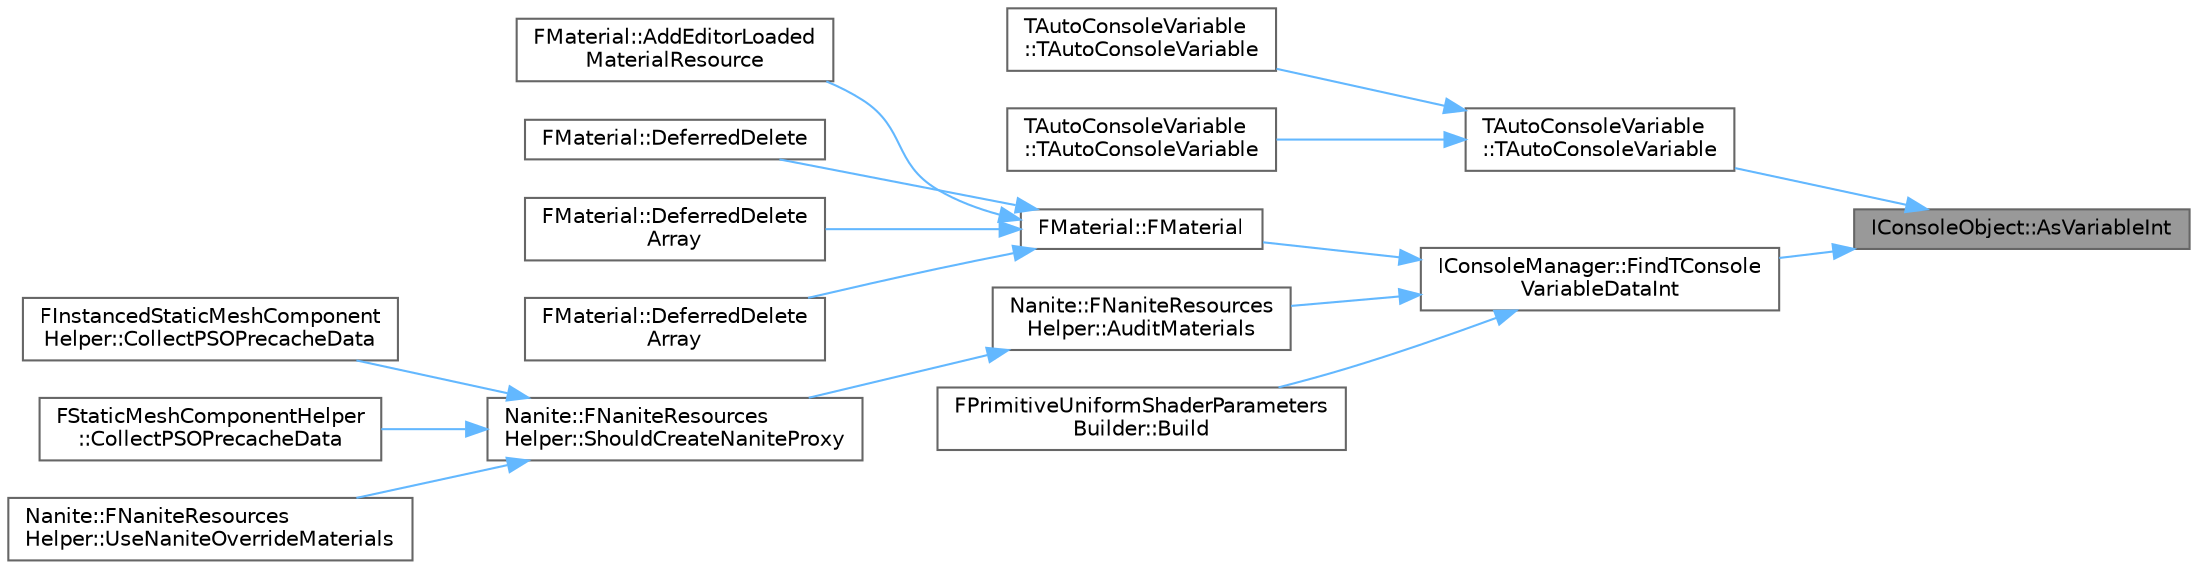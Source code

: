 digraph "IConsoleObject::AsVariableInt"
{
 // INTERACTIVE_SVG=YES
 // LATEX_PDF_SIZE
  bgcolor="transparent";
  edge [fontname=Helvetica,fontsize=10,labelfontname=Helvetica,labelfontsize=10];
  node [fontname=Helvetica,fontsize=10,shape=box,height=0.2,width=0.4];
  rankdir="RL";
  Node1 [id="Node000001",label="IConsoleObject::AsVariableInt",height=0.2,width=0.4,color="gray40", fillcolor="grey60", style="filled", fontcolor="black",tooltip=" "];
  Node1 -> Node2 [id="edge1_Node000001_Node000002",dir="back",color="steelblue1",style="solid",tooltip=" "];
  Node2 [id="Node000002",label="TAutoConsoleVariable\l::TAutoConsoleVariable",height=0.2,width=0.4,color="grey40", fillcolor="white", style="filled",URL="$d7/d07/classTAutoConsoleVariable.html#ad1cf0fdac3a0722b0bb597c26d19bfe0",tooltip=" "];
  Node2 -> Node3 [id="edge2_Node000002_Node000003",dir="back",color="steelblue1",style="solid",tooltip=" "];
  Node3 [id="Node000003",label="TAutoConsoleVariable\l::TAutoConsoleVariable",height=0.2,width=0.4,color="grey40", fillcolor="white", style="filled",URL="$d7/d07/classTAutoConsoleVariable.html#a402063b279f9f3c5fdc2c482c08e93f4",tooltip="Create a float, int or string console variable."];
  Node2 -> Node4 [id="edge3_Node000002_Node000004",dir="back",color="steelblue1",style="solid",tooltip=" "];
  Node4 [id="Node000004",label="TAutoConsoleVariable\l::TAutoConsoleVariable",height=0.2,width=0.4,color="grey40", fillcolor="white", style="filled",URL="$d7/d07/classTAutoConsoleVariable.html#a96830eb37e19e61553295be98b6c5619",tooltip="Create a float, int or string console variable."];
  Node1 -> Node5 [id="edge4_Node000001_Node000005",dir="back",color="steelblue1",style="solid",tooltip=" "];
  Node5 [id="Node000005",label="IConsoleManager::FindTConsole\lVariableDataInt",height=0.2,width=0.4,color="grey40", fillcolor="white", style="filled",URL="$d5/d29/structIConsoleManager.html#a3367ca4dc3b4bb67b85d7efa8225d644",tooltip="Find a typed console variable (faster access to the value, no virtual function call)"];
  Node5 -> Node6 [id="edge5_Node000005_Node000006",dir="back",color="steelblue1",style="solid",tooltip=" "];
  Node6 [id="Node000006",label="FMaterial::FMaterial",height=0.2,width=0.4,color="grey40", fillcolor="white", style="filled",URL="$db/d78/classFMaterial.html#af1c9f1bca8138961c9fc2f794ce160cc",tooltip="Minimal initialization constructor."];
  Node6 -> Node7 [id="edge6_Node000006_Node000007",dir="back",color="steelblue1",style="solid",tooltip=" "];
  Node7 [id="Node000007",label="FMaterial::AddEditorLoaded\lMaterialResource",height=0.2,width=0.4,color="grey40", fillcolor="white", style="filled",URL="$db/d78/classFMaterial.html#a29e2ee9a27623c6dd7e5668fb8163de3",tooltip="Adds an FMaterial to the global list."];
  Node6 -> Node8 [id="edge7_Node000006_Node000008",dir="back",color="steelblue1",style="solid",tooltip=" "];
  Node8 [id="Node000008",label="FMaterial::DeferredDelete",height=0.2,width=0.4,color="grey40", fillcolor="white", style="filled",URL="$db/d78/classFMaterial.html#ad3e2b477b5b9804a47177ec19b494733",tooltip=" "];
  Node6 -> Node9 [id="edge8_Node000006_Node000009",dir="back",color="steelblue1",style="solid",tooltip=" "];
  Node9 [id="Node000009",label="FMaterial::DeferredDelete\lArray",height=0.2,width=0.4,color="grey40", fillcolor="white", style="filled",URL="$db/d78/classFMaterial.html#aedf4668bb2d6d34af854511c1c693d57",tooltip=" "];
  Node6 -> Node10 [id="edge9_Node000006_Node000010",dir="back",color="steelblue1",style="solid",tooltip=" "];
  Node10 [id="Node000010",label="FMaterial::DeferredDelete\lArray",height=0.2,width=0.4,color="grey40", fillcolor="white", style="filled",URL="$db/d78/classFMaterial.html#aa4af1c664b79253a03638e9081f8233b",tooltip=" "];
  Node5 -> Node11 [id="edge10_Node000005_Node000011",dir="back",color="steelblue1",style="solid",tooltip=" "];
  Node11 [id="Node000011",label="Nanite::FNaniteResources\lHelper::AuditMaterials",height=0.2,width=0.4,color="grey40", fillcolor="white", style="filled",URL="$d3/d5c/classNanite_1_1FNaniteResourcesHelper.html#a5390dc92ad400c7202441b2506f0a5a9",tooltip=" "];
  Node11 -> Node12 [id="edge11_Node000011_Node000012",dir="back",color="steelblue1",style="solid",tooltip=" "];
  Node12 [id="Node000012",label="Nanite::FNaniteResources\lHelper::ShouldCreateNaniteProxy",height=0.2,width=0.4,color="grey40", fillcolor="white", style="filled",URL="$d3/d5c/classNanite_1_1FNaniteResourcesHelper.html#a8263757f5c75410896d13d161dc3c5e2",tooltip=" "];
  Node12 -> Node13 [id="edge12_Node000012_Node000013",dir="back",color="steelblue1",style="solid",tooltip=" "];
  Node13 [id="Node000013",label="FInstancedStaticMeshComponent\lHelper::CollectPSOPrecacheData",height=0.2,width=0.4,color="grey40", fillcolor="white", style="filled",URL="$df/d11/classFInstancedStaticMeshComponentHelper.html#aca1997d72d513449718e1588097190de",tooltip=" "];
  Node12 -> Node14 [id="edge13_Node000012_Node000014",dir="back",color="steelblue1",style="solid",tooltip=" "];
  Node14 [id="Node000014",label="FStaticMeshComponentHelper\l::CollectPSOPrecacheData",height=0.2,width=0.4,color="grey40", fillcolor="white", style="filled",URL="$dd/d61/classFStaticMeshComponentHelper.html#a82872487b143f62f9b6841aacf73a2dc",tooltip=" "];
  Node12 -> Node15 [id="edge14_Node000012_Node000015",dir="back",color="steelblue1",style="solid",tooltip=" "];
  Node15 [id="Node000015",label="Nanite::FNaniteResources\lHelper::UseNaniteOverrideMaterials",height=0.2,width=0.4,color="grey40", fillcolor="white", style="filled",URL="$d3/d5c/classNanite_1_1FNaniteResourcesHelper.html#a1b2474227ba98e80befe8c2268a797f9",tooltip=" "];
  Node5 -> Node16 [id="edge15_Node000005_Node000016",dir="back",color="steelblue1",style="solid",tooltip=" "];
  Node16 [id="Node000016",label="FPrimitiveUniformShaderParameters\lBuilder::Build",height=0.2,width=0.4,color="grey40", fillcolor="white", style="filled",URL="$d3/dc5/structFPrimitiveUniformShaderParametersBuilder.html#a2f91a70b5817548444ed0d148e767c66",tooltip=" "];
}
